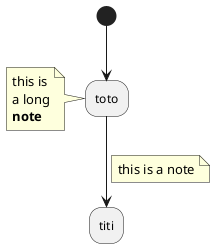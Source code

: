 {
  "sha1": "d3hc1ozgjern82jpxftz6w42oilcr4e",
  "insertion": {
    "when": "2024-06-01T09:03:02.465Z",
    "user": "plantuml@gmail.com"
  }
}
@startuml

(*) --> "toto"
note left
  this is
  a long
  <b>note</b>
 end note
--> "titi"
note on link: this is a note

@enduml
